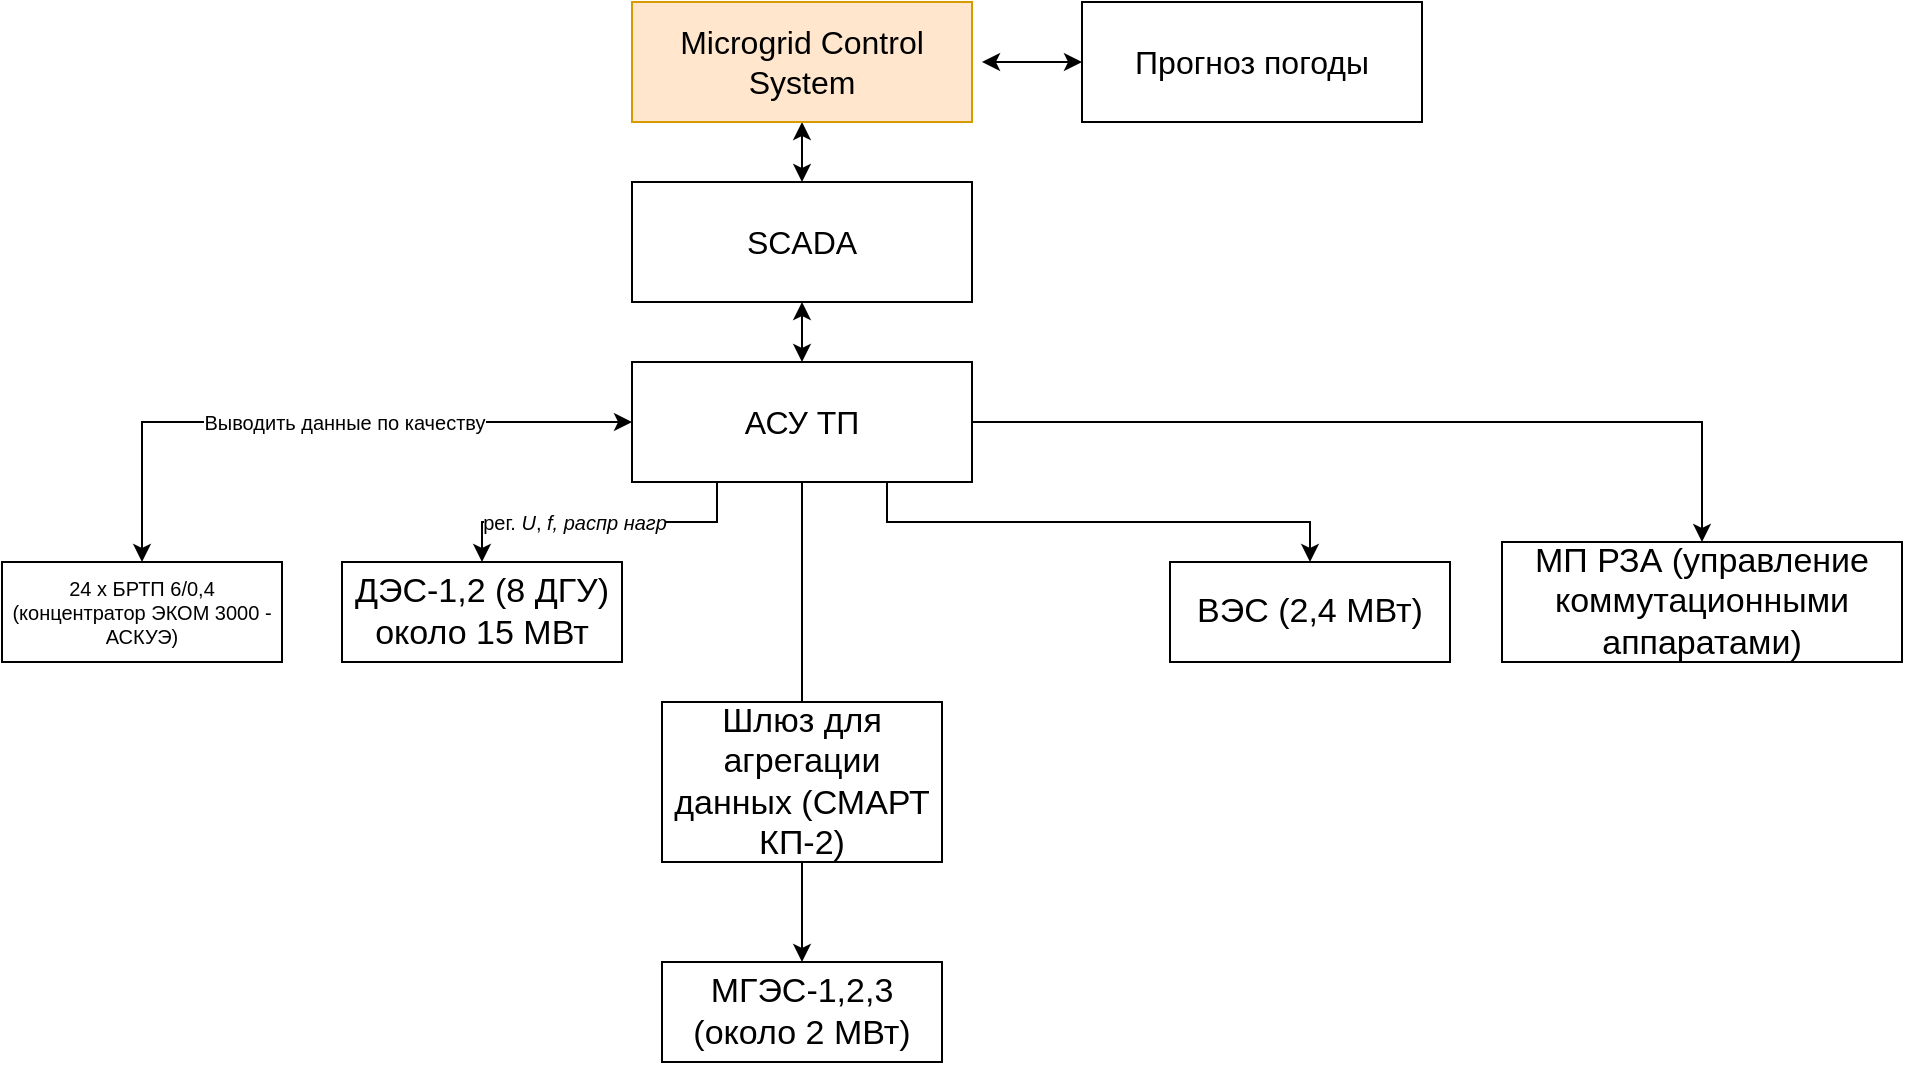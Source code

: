 <mxfile version="20.4.0" type="github">
  <diagram id="larL_kCCIwDzY-j3gKDl" name="Page-1">
    <mxGraphModel dx="1143" dy="565" grid="1" gridSize="10" guides="1" tooltips="1" connect="1" arrows="1" fold="1" page="1" pageScale="1" pageWidth="827" pageHeight="1169" math="0" shadow="0">
      <root>
        <mxCell id="0" />
        <mxCell id="1" parent="0" />
        <mxCell id="IwGqyNI7NNDfl2Wb9tJW-7" style="edgeStyle=orthogonalEdgeStyle;rounded=0;orthogonalLoop=1;jettySize=auto;html=1;entryX=0.5;entryY=0;entryDx=0;entryDy=0;fontSize=16;exitX=0.25;exitY=1;exitDx=0;exitDy=0;" parent="1" source="IwGqyNI7NNDfl2Wb9tJW-1" target="IwGqyNI7NNDfl2Wb9tJW-3" edge="1">
          <mxGeometry relative="1" as="geometry" />
        </mxCell>
        <mxCell id="IwGqyNI7NNDfl2Wb9tJW-25" value="рег. &lt;i&gt;U&lt;/i&gt;, &lt;i&gt;f, распр нагр&lt;/i&gt;" style="edgeLabel;html=1;align=center;verticalAlign=middle;resizable=0;points=[];fontSize=10;" parent="IwGqyNI7NNDfl2Wb9tJW-7" vertex="1" connectable="0">
          <mxGeometry x="0.166" relative="1" as="geometry">
            <mxPoint as="offset" />
          </mxGeometry>
        </mxCell>
        <mxCell id="IwGqyNI7NNDfl2Wb9tJW-8" style="edgeStyle=orthogonalEdgeStyle;rounded=0;orthogonalLoop=1;jettySize=auto;html=1;entryX=0.5;entryY=0;entryDx=0;entryDy=0;fontSize=16;" parent="1" source="IwGqyNI7NNDfl2Wb9tJW-1" target="IwGqyNI7NNDfl2Wb9tJW-5" edge="1">
          <mxGeometry relative="1" as="geometry" />
        </mxCell>
        <mxCell id="IwGqyNI7NNDfl2Wb9tJW-9" style="edgeStyle=orthogonalEdgeStyle;rounded=0;orthogonalLoop=1;jettySize=auto;html=1;entryX=0.5;entryY=0;entryDx=0;entryDy=0;fontSize=16;exitX=0.75;exitY=1;exitDx=0;exitDy=0;" parent="1" source="IwGqyNI7NNDfl2Wb9tJW-1" target="IwGqyNI7NNDfl2Wb9tJW-6" edge="1">
          <mxGeometry relative="1" as="geometry" />
        </mxCell>
        <mxCell id="IwGqyNI7NNDfl2Wb9tJW-11" style="edgeStyle=orthogonalEdgeStyle;rounded=0;orthogonalLoop=1;jettySize=auto;html=1;entryX=0.5;entryY=0;entryDx=0;entryDy=0;fontSize=16;" parent="1" source="IwGqyNI7NNDfl2Wb9tJW-1" target="IwGqyNI7NNDfl2Wb9tJW-10" edge="1">
          <mxGeometry relative="1" as="geometry" />
        </mxCell>
        <mxCell id="IwGqyNI7NNDfl2Wb9tJW-1" value="АСУ ТП" style="rounded=0;whiteSpace=wrap;html=1;fontSize=16;" parent="1" vertex="1">
          <mxGeometry x="145" y="230" width="170" height="60" as="geometry" />
        </mxCell>
        <mxCell id="IwGqyNI7NNDfl2Wb9tJW-3" value="&lt;font style=&quot;font-size: 17px;&quot;&gt;ДЭС-1,2 (8 ДГУ)&lt;br&gt;около 15 МВт&lt;br&gt;&lt;/font&gt;" style="rounded=0;whiteSpace=wrap;html=1;" parent="1" vertex="1">
          <mxGeometry y="330" width="140" height="50" as="geometry" />
        </mxCell>
        <mxCell id="IwGqyNI7NNDfl2Wb9tJW-5" value="&lt;font style=&quot;font-size: 17px;&quot;&gt;МГЭС-1,2,3 (около 2 МВт)&lt;/font&gt;" style="rounded=0;whiteSpace=wrap;html=1;" parent="1" vertex="1">
          <mxGeometry x="160" y="530" width="140" height="50" as="geometry" />
        </mxCell>
        <mxCell id="IwGqyNI7NNDfl2Wb9tJW-6" value="&lt;font style=&quot;font-size: 17px;&quot;&gt;ВЭС (2,4 МВт)&lt;/font&gt;" style="rounded=0;whiteSpace=wrap;html=1;" parent="1" vertex="1">
          <mxGeometry x="414" y="330" width="140" height="50" as="geometry" />
        </mxCell>
        <mxCell id="IwGqyNI7NNDfl2Wb9tJW-10" value="&lt;span style=&quot;font-size: 17px;&quot;&gt;МП РЗА (управление коммутационными аппаратами)&lt;/span&gt;" style="rounded=0;whiteSpace=wrap;html=1;" parent="1" vertex="1">
          <mxGeometry x="580" y="320" width="200" height="60" as="geometry" />
        </mxCell>
        <mxCell id="IwGqyNI7NNDfl2Wb9tJW-16" style="edgeStyle=orthogonalEdgeStyle;rounded=0;orthogonalLoop=1;jettySize=auto;html=1;entryX=0.5;entryY=0;entryDx=0;entryDy=0;fontSize=10;startArrow=classic;startFill=1;exitX=0.5;exitY=1;exitDx=0;exitDy=0;" parent="1" source="IwGqyNI7NNDfl2Wb9tJW-23" target="IwGqyNI7NNDfl2Wb9tJW-1" edge="1">
          <mxGeometry relative="1" as="geometry" />
        </mxCell>
        <mxCell id="IwGqyNI7NNDfl2Wb9tJW-24" style="edgeStyle=orthogonalEdgeStyle;rounded=0;orthogonalLoop=1;jettySize=auto;html=1;entryX=0.5;entryY=0;entryDx=0;entryDy=0;fontSize=10;startArrow=classic;startFill=1;" parent="1" source="IwGqyNI7NNDfl2Wb9tJW-12" target="IwGqyNI7NNDfl2Wb9tJW-23" edge="1">
          <mxGeometry relative="1" as="geometry" />
        </mxCell>
        <mxCell id="IwGqyNI7NNDfl2Wb9tJW-12" value="Microgrid Control System" style="rounded=0;whiteSpace=wrap;html=1;fontSize=16;fillColor=#ffe6cc;strokeColor=#d79b00;" parent="1" vertex="1">
          <mxGeometry x="145" y="50" width="170" height="60" as="geometry" />
        </mxCell>
        <mxCell id="IwGqyNI7NNDfl2Wb9tJW-21" style="edgeStyle=orthogonalEdgeStyle;rounded=0;orthogonalLoop=1;jettySize=auto;html=1;entryX=0;entryY=0.5;entryDx=0;entryDy=0;fontSize=10;startArrow=classic;startFill=1;exitX=0.5;exitY=0;exitDx=0;exitDy=0;" parent="1" source="IwGqyNI7NNDfl2Wb9tJW-13" target="IwGqyNI7NNDfl2Wb9tJW-1" edge="1">
          <mxGeometry relative="1" as="geometry" />
        </mxCell>
        <mxCell id="IwGqyNI7NNDfl2Wb9tJW-26" value="Выводить данные по качеству" style="edgeLabel;html=1;align=center;verticalAlign=middle;resizable=0;points=[];fontSize=10;" parent="IwGqyNI7NNDfl2Wb9tJW-21" vertex="1" connectable="0">
          <mxGeometry x="-0.325" relative="1" as="geometry">
            <mxPoint x="64" as="offset" />
          </mxGeometry>
        </mxCell>
        <mxCell id="IwGqyNI7NNDfl2Wb9tJW-13" value="&lt;span style=&quot;font-size: 10px;&quot;&gt;24 x БРТП 6/0,4 (концентратор ЭКОМ 3000 - АСКУЭ)&lt;/span&gt;" style="rounded=0;whiteSpace=wrap;html=1;fontSize=10;" parent="1" vertex="1">
          <mxGeometry x="-170" y="330" width="140" height="50" as="geometry" />
        </mxCell>
        <mxCell id="IwGqyNI7NNDfl2Wb9tJW-23" value="SCADA" style="rounded=0;whiteSpace=wrap;html=1;fontSize=16;" parent="1" vertex="1">
          <mxGeometry x="145" y="140" width="170" height="60" as="geometry" />
        </mxCell>
        <mxCell id="LqsyfWFQ8umfodfU_0WD-2" style="edgeStyle=orthogonalEdgeStyle;rounded=0;orthogonalLoop=1;jettySize=auto;html=1;startArrow=classic;startFill=1;" edge="1" parent="1" source="LqsyfWFQ8umfodfU_0WD-1">
          <mxGeometry relative="1" as="geometry">
            <mxPoint x="320" y="80.0" as="targetPoint" />
          </mxGeometry>
        </mxCell>
        <mxCell id="LqsyfWFQ8umfodfU_0WD-1" value="Прогноз погоды" style="rounded=0;whiteSpace=wrap;html=1;fontSize=16;" vertex="1" parent="1">
          <mxGeometry x="370" y="50" width="170" height="60" as="geometry" />
        </mxCell>
        <mxCell id="LqsyfWFQ8umfodfU_0WD-3" value="&lt;font style=&quot;font-size: 17px;&quot;&gt;Шлюз для агрегации данных (СМАРТ КП-2)&lt;/font&gt;" style="rounded=0;whiteSpace=wrap;html=1;" vertex="1" parent="1">
          <mxGeometry x="160" y="400" width="140" height="80" as="geometry" />
        </mxCell>
      </root>
    </mxGraphModel>
  </diagram>
</mxfile>

